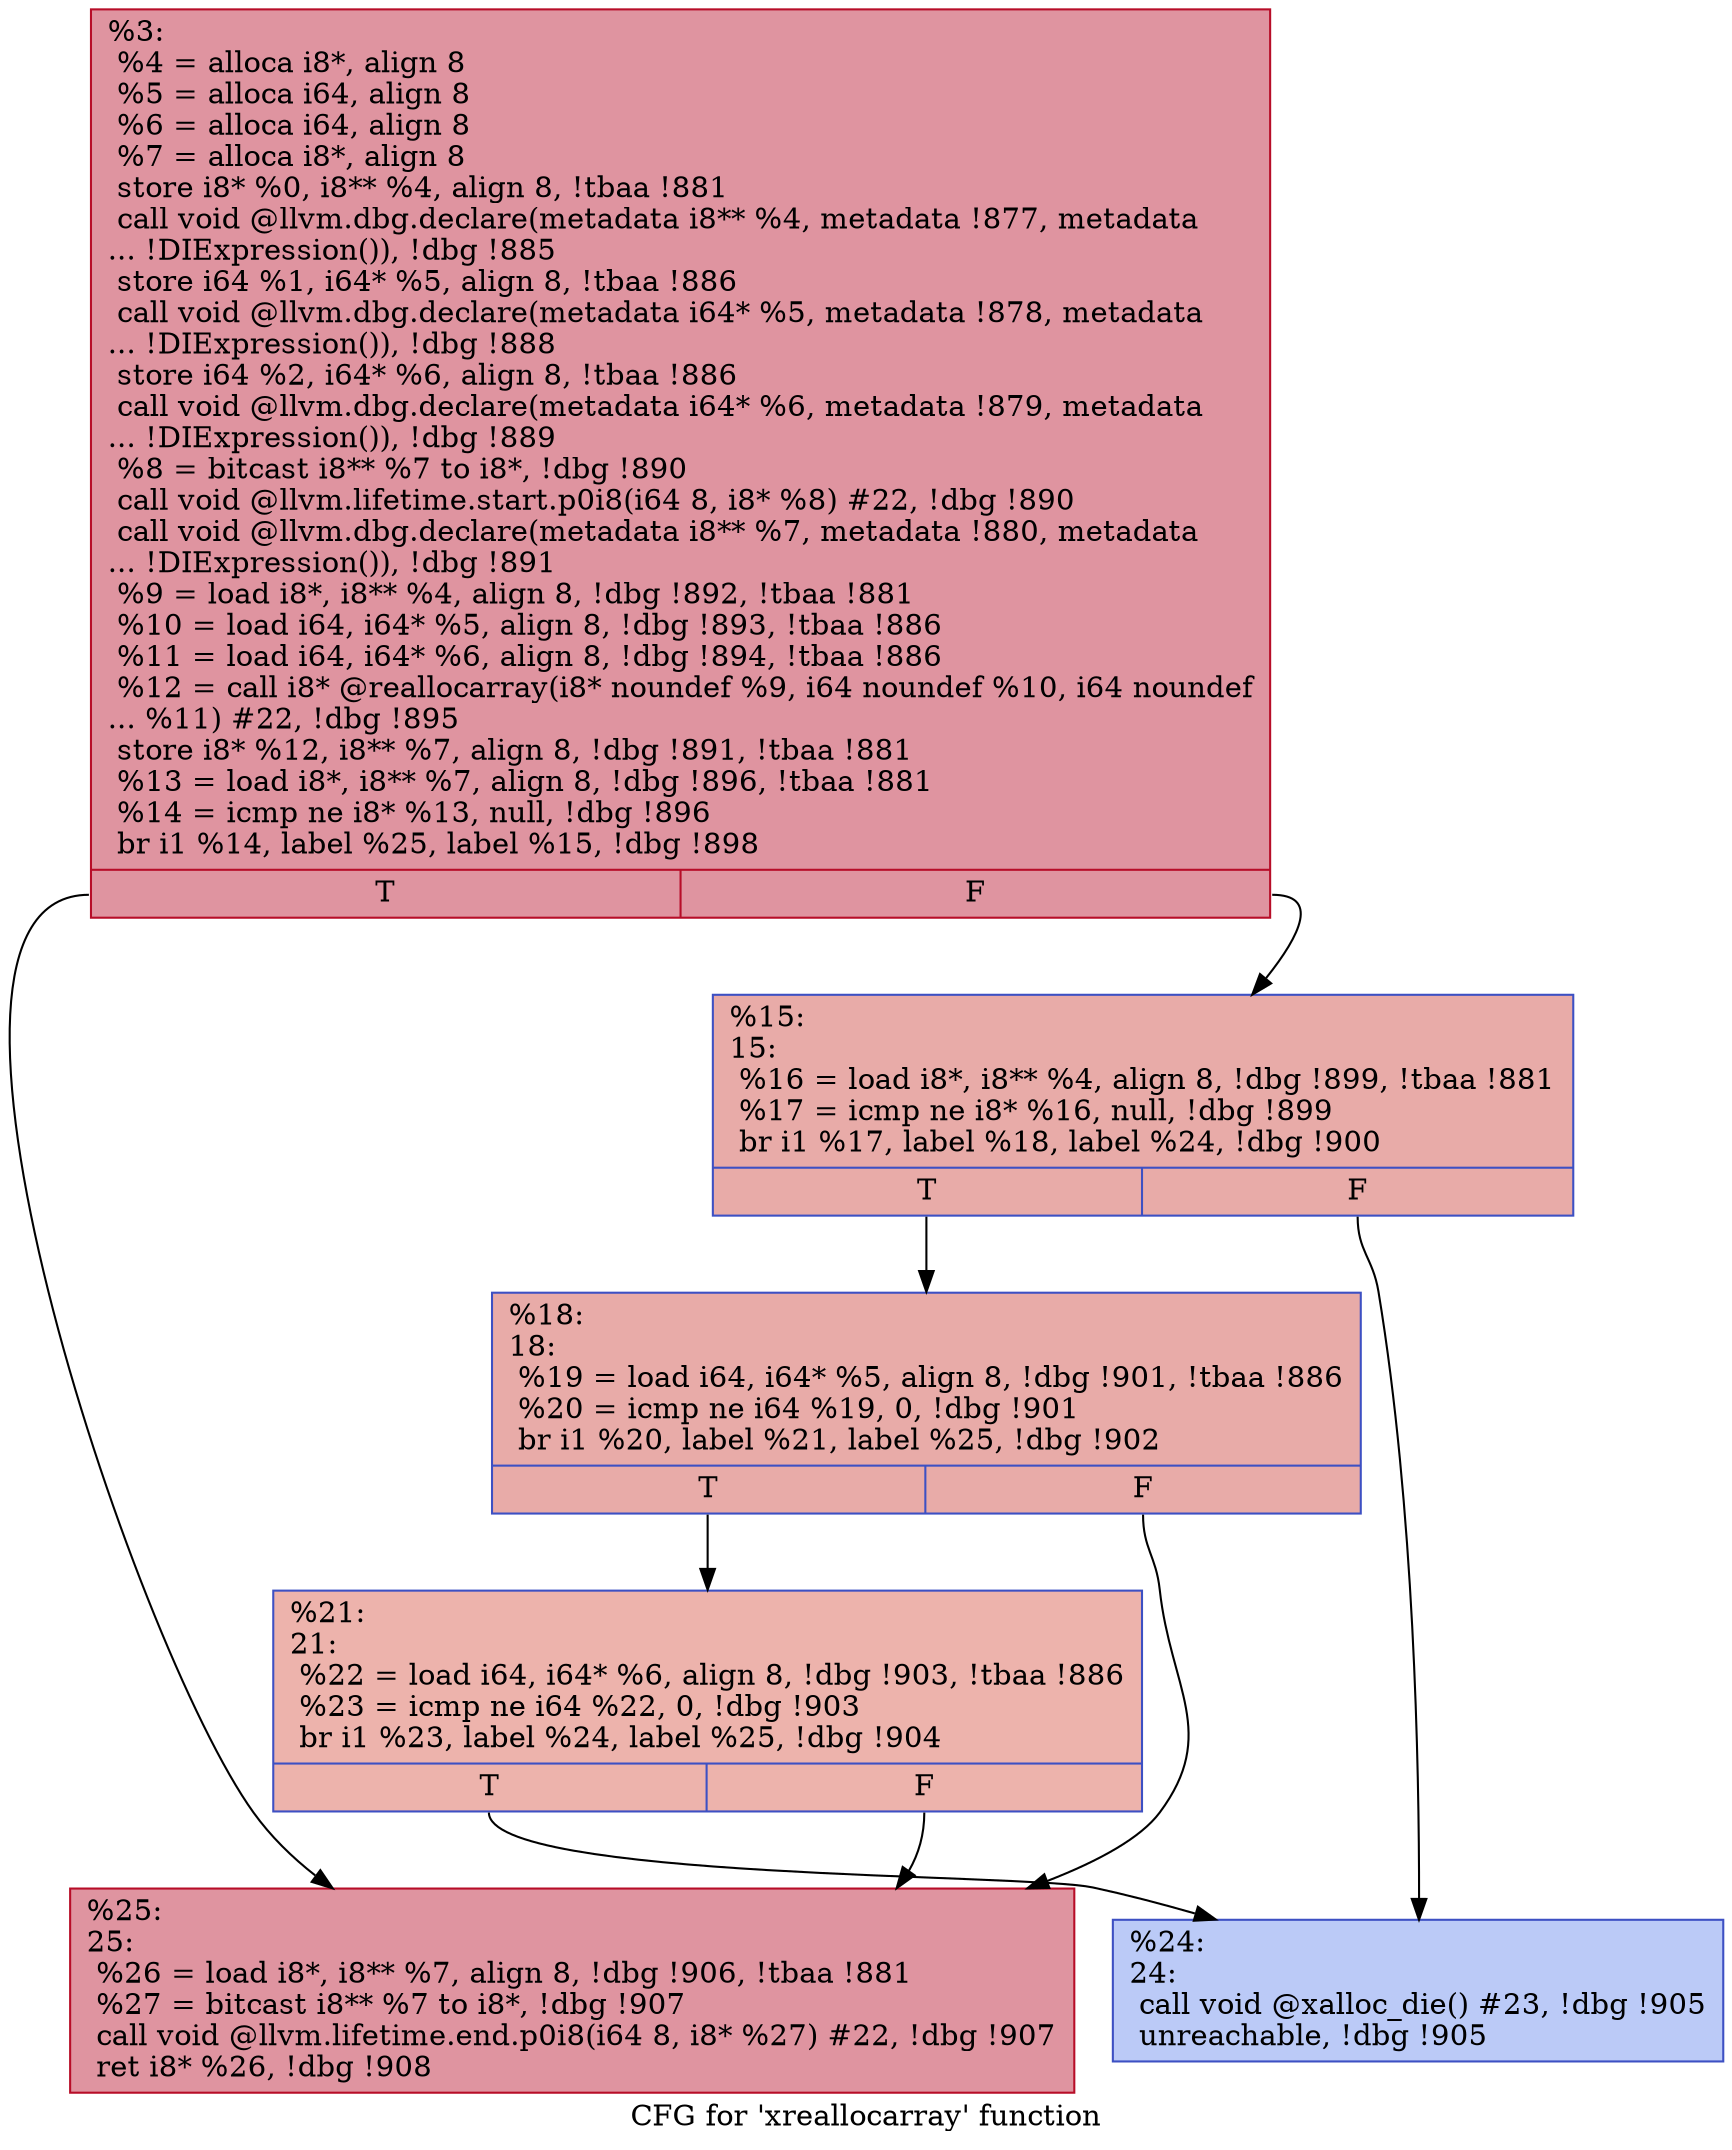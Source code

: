 digraph "CFG for 'xreallocarray' function" {
	label="CFG for 'xreallocarray' function";

	Node0x14892e0 [shape=record,color="#b70d28ff", style=filled, fillcolor="#b70d2870",label="{%3:\l  %4 = alloca i8*, align 8\l  %5 = alloca i64, align 8\l  %6 = alloca i64, align 8\l  %7 = alloca i8*, align 8\l  store i8* %0, i8** %4, align 8, !tbaa !881\l  call void @llvm.dbg.declare(metadata i8** %4, metadata !877, metadata\l... !DIExpression()), !dbg !885\l  store i64 %1, i64* %5, align 8, !tbaa !886\l  call void @llvm.dbg.declare(metadata i64* %5, metadata !878, metadata\l... !DIExpression()), !dbg !888\l  store i64 %2, i64* %6, align 8, !tbaa !886\l  call void @llvm.dbg.declare(metadata i64* %6, metadata !879, metadata\l... !DIExpression()), !dbg !889\l  %8 = bitcast i8** %7 to i8*, !dbg !890\l  call void @llvm.lifetime.start.p0i8(i64 8, i8* %8) #22, !dbg !890\l  call void @llvm.dbg.declare(metadata i8** %7, metadata !880, metadata\l... !DIExpression()), !dbg !891\l  %9 = load i8*, i8** %4, align 8, !dbg !892, !tbaa !881\l  %10 = load i64, i64* %5, align 8, !dbg !893, !tbaa !886\l  %11 = load i64, i64* %6, align 8, !dbg !894, !tbaa !886\l  %12 = call i8* @reallocarray(i8* noundef %9, i64 noundef %10, i64 noundef\l... %11) #22, !dbg !895\l  store i8* %12, i8** %7, align 8, !dbg !891, !tbaa !881\l  %13 = load i8*, i8** %7, align 8, !dbg !896, !tbaa !881\l  %14 = icmp ne i8* %13, null, !dbg !896\l  br i1 %14, label %25, label %15, !dbg !898\l|{<s0>T|<s1>F}}"];
	Node0x14892e0:s0 -> Node0x148a390;
	Node0x14892e0:s1 -> Node0x148a250;
	Node0x148a250 [shape=record,color="#3d50c3ff", style=filled, fillcolor="#cc403a70",label="{%15:\l15:                                               \l  %16 = load i8*, i8** %4, align 8, !dbg !899, !tbaa !881\l  %17 = icmp ne i8* %16, null, !dbg !899\l  br i1 %17, label %18, label %24, !dbg !900\l|{<s0>T|<s1>F}}"];
	Node0x148a250:s0 -> Node0x148a2a0;
	Node0x148a250:s1 -> Node0x148a340;
	Node0x148a2a0 [shape=record,color="#3d50c3ff", style=filled, fillcolor="#cc403a70",label="{%18:\l18:                                               \l  %19 = load i64, i64* %5, align 8, !dbg !901, !tbaa !886\l  %20 = icmp ne i64 %19, 0, !dbg !901\l  br i1 %20, label %21, label %25, !dbg !902\l|{<s0>T|<s1>F}}"];
	Node0x148a2a0:s0 -> Node0x148a2f0;
	Node0x148a2a0:s1 -> Node0x148a390;
	Node0x148a2f0 [shape=record,color="#3d50c3ff", style=filled, fillcolor="#d6524470",label="{%21:\l21:                                               \l  %22 = load i64, i64* %6, align 8, !dbg !903, !tbaa !886\l  %23 = icmp ne i64 %22, 0, !dbg !903\l  br i1 %23, label %24, label %25, !dbg !904\l|{<s0>T|<s1>F}}"];
	Node0x148a2f0:s0 -> Node0x148a340;
	Node0x148a2f0:s1 -> Node0x148a390;
	Node0x148a340 [shape=record,color="#3d50c3ff", style=filled, fillcolor="#6687ed70",label="{%24:\l24:                                               \l  call void @xalloc_die() #23, !dbg !905\l  unreachable, !dbg !905\l}"];
	Node0x148a390 [shape=record,color="#b70d28ff", style=filled, fillcolor="#b70d2870",label="{%25:\l25:                                               \l  %26 = load i8*, i8** %7, align 8, !dbg !906, !tbaa !881\l  %27 = bitcast i8** %7 to i8*, !dbg !907\l  call void @llvm.lifetime.end.p0i8(i64 8, i8* %27) #22, !dbg !907\l  ret i8* %26, !dbg !908\l}"];
}
